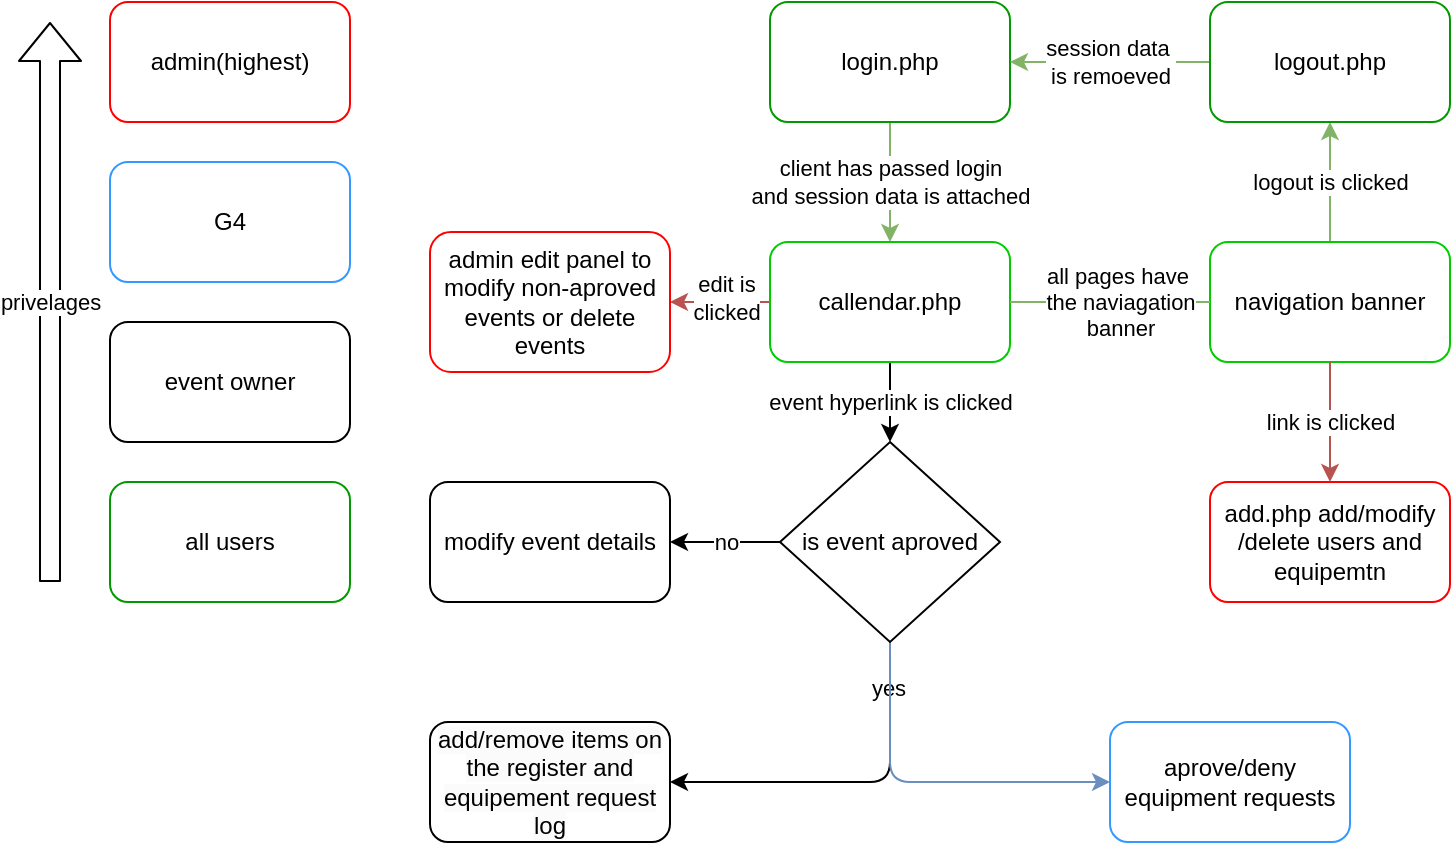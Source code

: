 <mxfile>
    <diagram name="Page-1" id="lcZT3Oo4GM346JymqH-7">
        <mxGraphModel dx="1012" dy="764" grid="1" gridSize="10" guides="1" tooltips="1" connect="1" arrows="1" fold="1" page="1" pageScale="1" pageWidth="850" pageHeight="1100" math="0" shadow="0">
            <root>
                <mxCell id="0"/>
                <mxCell id="1" parent="0"/>
                <mxCell id="2" value="&lt;font style=&quot;color: rgb(0, 0, 0);&quot;&gt;client has passed login&lt;/font&gt;&lt;div&gt;&lt;font style=&quot;color: rgb(0, 0, 0);&quot;&gt;and session data is attached&lt;/font&gt;&lt;/div&gt;" style="edgeStyle=none;html=1;fillColor=#d5e8d4;strokeColor=#82b366;" parent="1" source="o0MxhNlPTUyA7vASYzz4-2" target="o0MxhNlPTUyA7vASYzz4-3" edge="1">
                    <mxGeometry relative="1" as="geometry">
                        <mxPoint as="offset"/>
                    </mxGeometry>
                </mxCell>
                <mxCell id="o0MxhNlPTUyA7vASYzz4-2" value="login.php" style="rounded=1;whiteSpace=wrap;html=1;strokeColor=#009900;" parent="1" vertex="1">
                    <mxGeometry x="390" y="50" width="120" height="60" as="geometry"/>
                </mxCell>
                <mxCell id="13" style="edgeStyle=none;html=1;entryX=1;entryY=0.5;entryDx=0;entryDy=0;fillColor=#f8cecc;strokeColor=#b85450;" parent="1" source="o0MxhNlPTUyA7vASYzz4-3" target="12" edge="1">
                    <mxGeometry relative="1" as="geometry"/>
                </mxCell>
                <mxCell id="14" value="&lt;font style=&quot;color: rgb(0, 0, 0);&quot;&gt;edit is&lt;/font&gt;&lt;div&gt;&lt;span style=&quot;background-color: light-dark(#ffffff, var(--ge-dark-color, #121212));&quot;&gt;&lt;font style=&quot;color: rgb(0, 0, 0);&quot;&gt;clicked&lt;/font&gt;&lt;/span&gt;&lt;/div&gt;" style="edgeLabel;html=1;align=center;verticalAlign=middle;resizable=0;points=[];" parent="13" vertex="1" connectable="0">
                    <mxGeometry x="-0.12" y="-2" relative="1" as="geometry">
                        <mxPoint as="offset"/>
                    </mxGeometry>
                </mxCell>
                <mxCell id="16" value="event hyperlink is clicked" style="edgeStyle=none;html=1;entryX=0.5;entryY=0;entryDx=0;entryDy=0;" parent="1" source="o0MxhNlPTUyA7vASYzz4-3" edge="1">
                    <mxGeometry relative="1" as="geometry">
                        <mxPoint x="450" y="270" as="targetPoint"/>
                    </mxGeometry>
                </mxCell>
                <mxCell id="o0MxhNlPTUyA7vASYzz4-3" value="callendar.php" style="rounded=1;whiteSpace=wrap;html=1;strokeColor=#00CC00;" parent="1" vertex="1">
                    <mxGeometry x="390" y="170" width="120" height="60" as="geometry"/>
                </mxCell>
                <mxCell id="6" value="logout is clicked" style="edgeStyle=none;html=1;entryX=0.5;entryY=1;entryDx=0;entryDy=0;fillColor=#d5e8d4;strokeColor=#82b366;" parent="1" source="o0MxhNlPTUyA7vASYzz4-8" target="o0MxhNlPTUyA7vASYzz4-44" edge="1">
                    <mxGeometry relative="1" as="geometry"/>
                </mxCell>
                <mxCell id="o0MxhNlPTUyA7vASYzz4-8" value="navigation banner" style="rounded=1;whiteSpace=wrap;html=1;strokeColor=#00CC00;" parent="1" vertex="1">
                    <mxGeometry x="610" y="170" width="120" height="60" as="geometry"/>
                </mxCell>
                <mxCell id="o0MxhNlPTUyA7vASYzz4-40" value="all users" style="rounded=1;whiteSpace=wrap;html=1;strokeColor=#009900;" parent="1" vertex="1">
                    <mxGeometry x="60" y="290" width="120" height="60" as="geometry"/>
                </mxCell>
                <mxCell id="o0MxhNlPTUyA7vASYzz4-41" value="admin(highest)" style="rounded=1;whiteSpace=wrap;html=1;strokeColor=#FF0000;" parent="1" vertex="1">
                    <mxGeometry x="60" y="50" width="120" height="60" as="geometry"/>
                </mxCell>
                <mxCell id="o0MxhNlPTUyA7vASYzz4-42" value="G4" style="rounded=1;whiteSpace=wrap;html=1;strokeColor=#3399FF;" parent="1" vertex="1">
                    <mxGeometry x="60" y="130" width="120" height="60" as="geometry"/>
                </mxCell>
                <mxCell id="4" value="&lt;font style=&quot;color: rgb(0, 0, 0);&quot;&gt;session data&amp;nbsp;&lt;/font&gt;&lt;div&gt;&lt;font style=&quot;color: rgb(0, 0, 0);&quot;&gt;is remoeved&lt;/font&gt;&lt;/div&gt;" style="edgeStyle=none;html=1;fillColor=#d5e8d4;strokeColor=#82b366;" parent="1" source="o0MxhNlPTUyA7vASYzz4-44" target="o0MxhNlPTUyA7vASYzz4-2" edge="1">
                    <mxGeometry relative="1" as="geometry"/>
                </mxCell>
                <mxCell id="o0MxhNlPTUyA7vASYzz4-44" value="logout.php" style="rounded=1;whiteSpace=wrap;html=1;strokeColor=#009900;" parent="1" vertex="1">
                    <mxGeometry x="610" y="50" width="120" height="60" as="geometry"/>
                </mxCell>
                <mxCell id="8" value="" style="endArrow=none;html=1;entryX=0;entryY=0.5;entryDx=0;entryDy=0;exitX=1;exitY=0.5;exitDx=0;exitDy=0;fillColor=#d5e8d4;strokeColor=#82b366;" parent="1" source="o0MxhNlPTUyA7vASYzz4-3" target="o0MxhNlPTUyA7vASYzz4-8" edge="1">
                    <mxGeometry width="50" height="50" relative="1" as="geometry">
                        <mxPoint x="430" y="160" as="sourcePoint"/>
                        <mxPoint x="480" y="110" as="targetPoint"/>
                    </mxGeometry>
                </mxCell>
                <mxCell id="9" value="&lt;font style=&quot;color: rgb(0, 0, 0);&quot;&gt;all pages have&amp;nbsp;&lt;/font&gt;&lt;div&gt;&lt;font style=&quot;color: rgb(0, 0, 0);&quot;&gt;the naviagation&lt;/font&gt;&lt;/div&gt;&lt;div&gt;&lt;font style=&quot;color: rgb(0, 0, 0);&quot;&gt;banner&lt;/font&gt;&lt;/div&gt;" style="edgeLabel;html=1;align=center;verticalAlign=middle;resizable=0;points=[];" parent="8" vertex="1" connectable="0">
                    <mxGeometry x="-0.111" y="4" relative="1" as="geometry">
                        <mxPoint x="10" y="4" as="offset"/>
                    </mxGeometry>
                </mxCell>
                <mxCell id="10" value="event owner" style="rounded=1;whiteSpace=wrap;html=1;" parent="1" vertex="1">
                    <mxGeometry x="60" y="210" width="120" height="60" as="geometry"/>
                </mxCell>
                <mxCell id="12" value="admin edit panel to modify non-aproved events or delete events" style="rounded=1;whiteSpace=wrap;html=1;strokeColor=#FF0000;" parent="1" vertex="1">
                    <mxGeometry x="220" y="165" width="120" height="70" as="geometry"/>
                </mxCell>
                <mxCell id="17" value="modify event details" style="rounded=1;whiteSpace=wrap;html=1;" parent="1" vertex="1">
                    <mxGeometry x="220" y="290" width="120" height="60" as="geometry"/>
                </mxCell>
                <mxCell id="19" value="no" style="edgeStyle=none;html=1;entryX=1;entryY=0.5;entryDx=0;entryDy=0;" parent="1" source="18" target="17" edge="1">
                    <mxGeometry relative="1" as="geometry"/>
                </mxCell>
                <mxCell id="24" value="" style="edgeStyle=none;html=1;entryX=1;entryY=0.5;entryDx=0;entryDy=0;exitX=0.5;exitY=1;exitDx=0;exitDy=0;" parent="1" source="18" target="23" edge="1">
                    <mxGeometry relative="1" as="geometry">
                        <Array as="points">
                            <mxPoint x="450" y="440"/>
                        </Array>
                        <mxPoint as="offset"/>
                    </mxGeometry>
                </mxCell>
                <mxCell id="25" value="&lt;span style=&quot;color: rgb(0, 0, 0);&quot;&gt;yes&lt;/span&gt;" style="edgeLabel;html=1;align=center;verticalAlign=middle;resizable=0;points=[];" parent="24" vertex="1" connectable="0">
                    <mxGeometry x="-0.744" y="-1" relative="1" as="geometry">
                        <mxPoint as="offset"/>
                    </mxGeometry>
                </mxCell>
                <mxCell id="27" style="edgeStyle=none;html=1;entryX=0;entryY=0.5;entryDx=0;entryDy=0;fillColor=#dae8fc;strokeColor=#6c8ebf;" parent="1" source="18" target="26" edge="1">
                    <mxGeometry relative="1" as="geometry">
                        <Array as="points">
                            <mxPoint x="450" y="440"/>
                        </Array>
                    </mxGeometry>
                </mxCell>
                <mxCell id="18" value="is event aproved" style="rhombus;whiteSpace=wrap;html=1;" parent="1" vertex="1">
                    <mxGeometry x="395" y="270" width="110" height="100" as="geometry"/>
                </mxCell>
                <mxCell id="20" value="privelages" style="shape=flexArrow;endArrow=classic;html=1;" parent="1" edge="1">
                    <mxGeometry width="50" height="50" relative="1" as="geometry">
                        <mxPoint x="30" y="340" as="sourcePoint"/>
                        <mxPoint x="30" y="60" as="targetPoint"/>
                    </mxGeometry>
                </mxCell>
                <mxCell id="23" value="&lt;span style=&quot;color: rgb(0, 0, 0); font-family: Helvetica; font-size: 12px; font-style: normal; font-variant-ligatures: normal; font-variant-caps: normal; font-weight: 400; letter-spacing: normal; orphans: 2; text-align: center; text-indent: 0px; text-transform: none; widows: 2; word-spacing: 0px; -webkit-text-stroke-width: 0px; white-space: normal; background-color: rgb(251, 251, 251); text-decoration-thickness: initial; text-decoration-style: initial; text-decoration-color: initial; display: inline !important; float: none;&quot;&gt;add/remove items on the register and equipement request log&lt;/span&gt;" style="rounded=1;whiteSpace=wrap;html=1;" parent="1" vertex="1">
                    <mxGeometry x="220" y="410" width="120" height="60" as="geometry"/>
                </mxCell>
                <mxCell id="26" value="aprove/deny equipment requests" style="rounded=1;whiteSpace=wrap;html=1;strokeColor=#3399FF;" parent="1" vertex="1">
                    <mxGeometry x="560" y="410" width="120" height="60" as="geometry"/>
                </mxCell>
                <mxCell id="29" value="add.php add/modify /delete users and equipemtn" style="rounded=1;whiteSpace=wrap;html=1;strokeColor=#FF0000;" parent="1" vertex="1">
                    <mxGeometry x="610" y="290" width="120" height="60" as="geometry"/>
                </mxCell>
                <mxCell id="30" value="link is clicked" style="edgeStyle=none;html=1;entryX=0.5;entryY=0;entryDx=0;entryDy=0;fillColor=#f8cecc;strokeColor=#b85450;" parent="1" source="o0MxhNlPTUyA7vASYzz4-8" target="29" edge="1">
                    <mxGeometry relative="1" as="geometry">
                        <mxPoint x="700" y="270" as="targetPoint"/>
                    </mxGeometry>
                </mxCell>
            </root>
        </mxGraphModel>
    </diagram>
</mxfile>